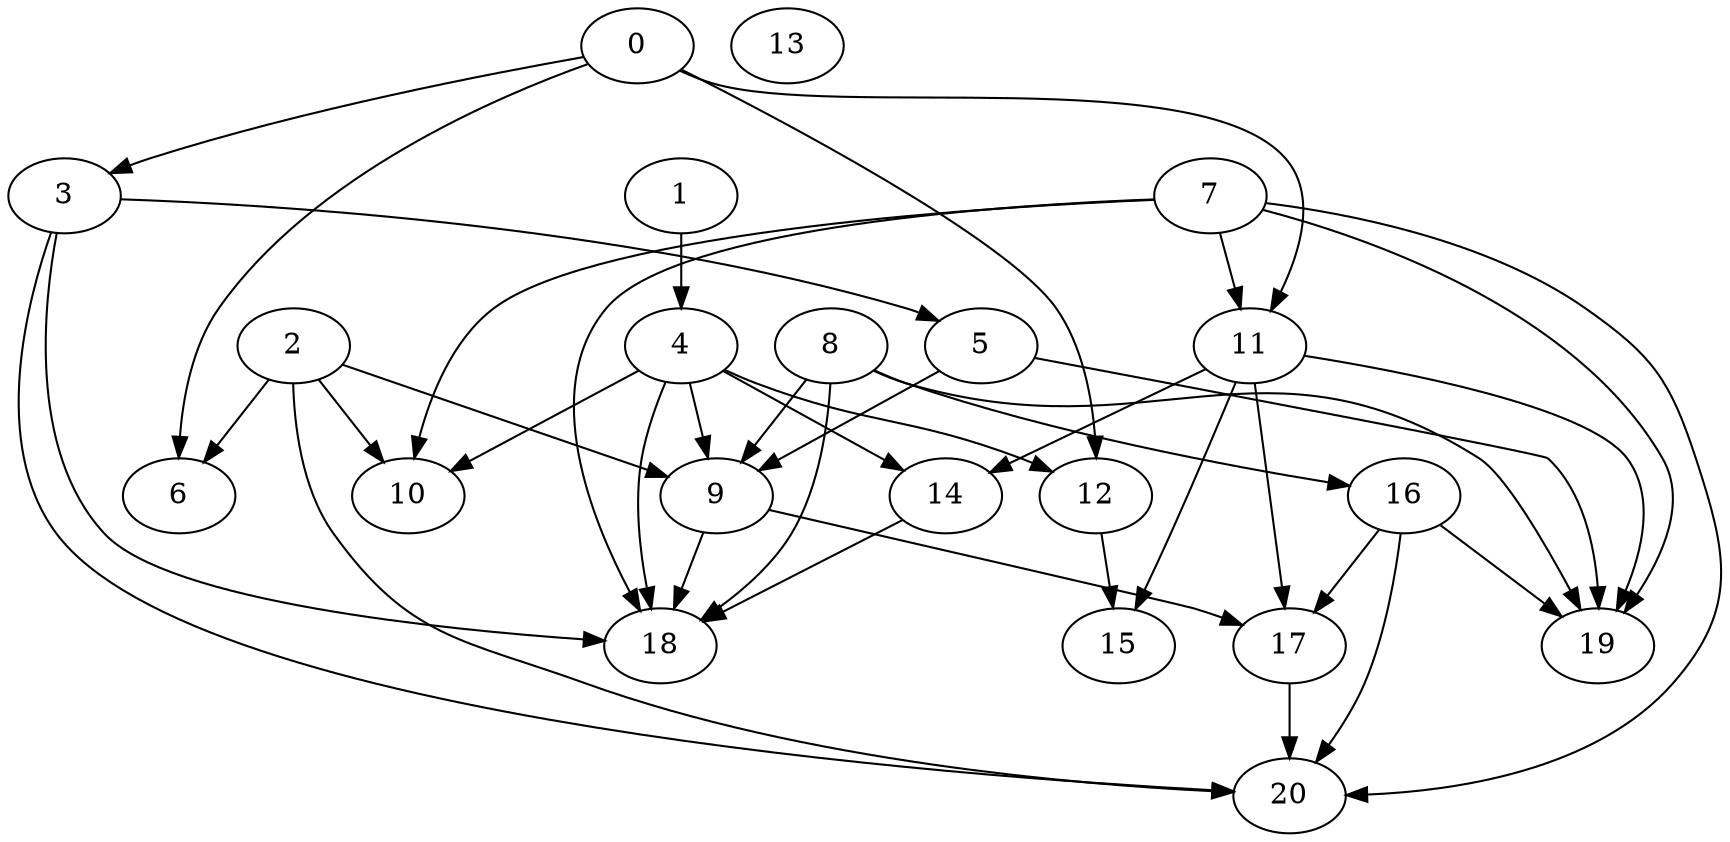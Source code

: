 digraph "Random_Nodes_21_Density_1.90_CCR_0.10_WeightType_Random#1_Homogeneous-2" {
1 [Weight=187];
0 [Weight=41];
3 [Weight=166];
7 [Weight=104];
2 [Weight=207];
11 [Weight=83];
4 [Weight=62];
8 [Weight=83];
5 [Weight=62];
14 [Weight=104];
9 [Weight=62];
12 [Weight=62];
16 [Weight=62];
6 [Weight=187];
18 [Weight=187];
13 [Weight=166];
15 [Weight=166];
17 [Weight=62];
10 [Weight=62];
20 [Weight=62];
19 [Weight=41];
14 -> 18 [Weight=7];
4 -> 9 [Weight=8];
2 -> 10 [Weight=7];
11 -> 17 [Weight=7];
8 -> 19 [Weight=9];
4 -> 14 [Weight=4];
7 -> 10 [Weight=3];
3 -> 18 [Weight=9];
1 -> 4 [Weight=3];
4 -> 18 [Weight=5];
3 -> 20 [Weight=5];
11 -> 19 [Weight=5];
4 -> 12 [Weight=2];
3 -> 5 [Weight=4];
0 -> 6 [Weight=3];
8 -> 18 [Weight=6];
16 -> 19 [Weight=2];
2 -> 6 [Weight=3];
2 -> 20 [Weight=4];
2 -> 9 [Weight=10];
8 -> 9 [Weight=5];
5 -> 19 [Weight=7];
7 -> 19 [Weight=6];
7 -> 18 [Weight=3];
5 -> 9 [Weight=9];
17 -> 20 [Weight=10];
0 -> 3 [Weight=10];
0 -> 11 [Weight=10];
7 -> 20 [Weight=2];
16 -> 20 [Weight=2];
9 -> 18 [Weight=5];
8 -> 16 [Weight=4];
9 -> 17 [Weight=7];
16 -> 17 [Weight=4];
0 -> 12 [Weight=2];
11 -> 14 [Weight=4];
11 -> 15 [Weight=8];
4 -> 10 [Weight=9];
12 -> 15 [Weight=3];
7 -> 11 [Weight=6];
}
